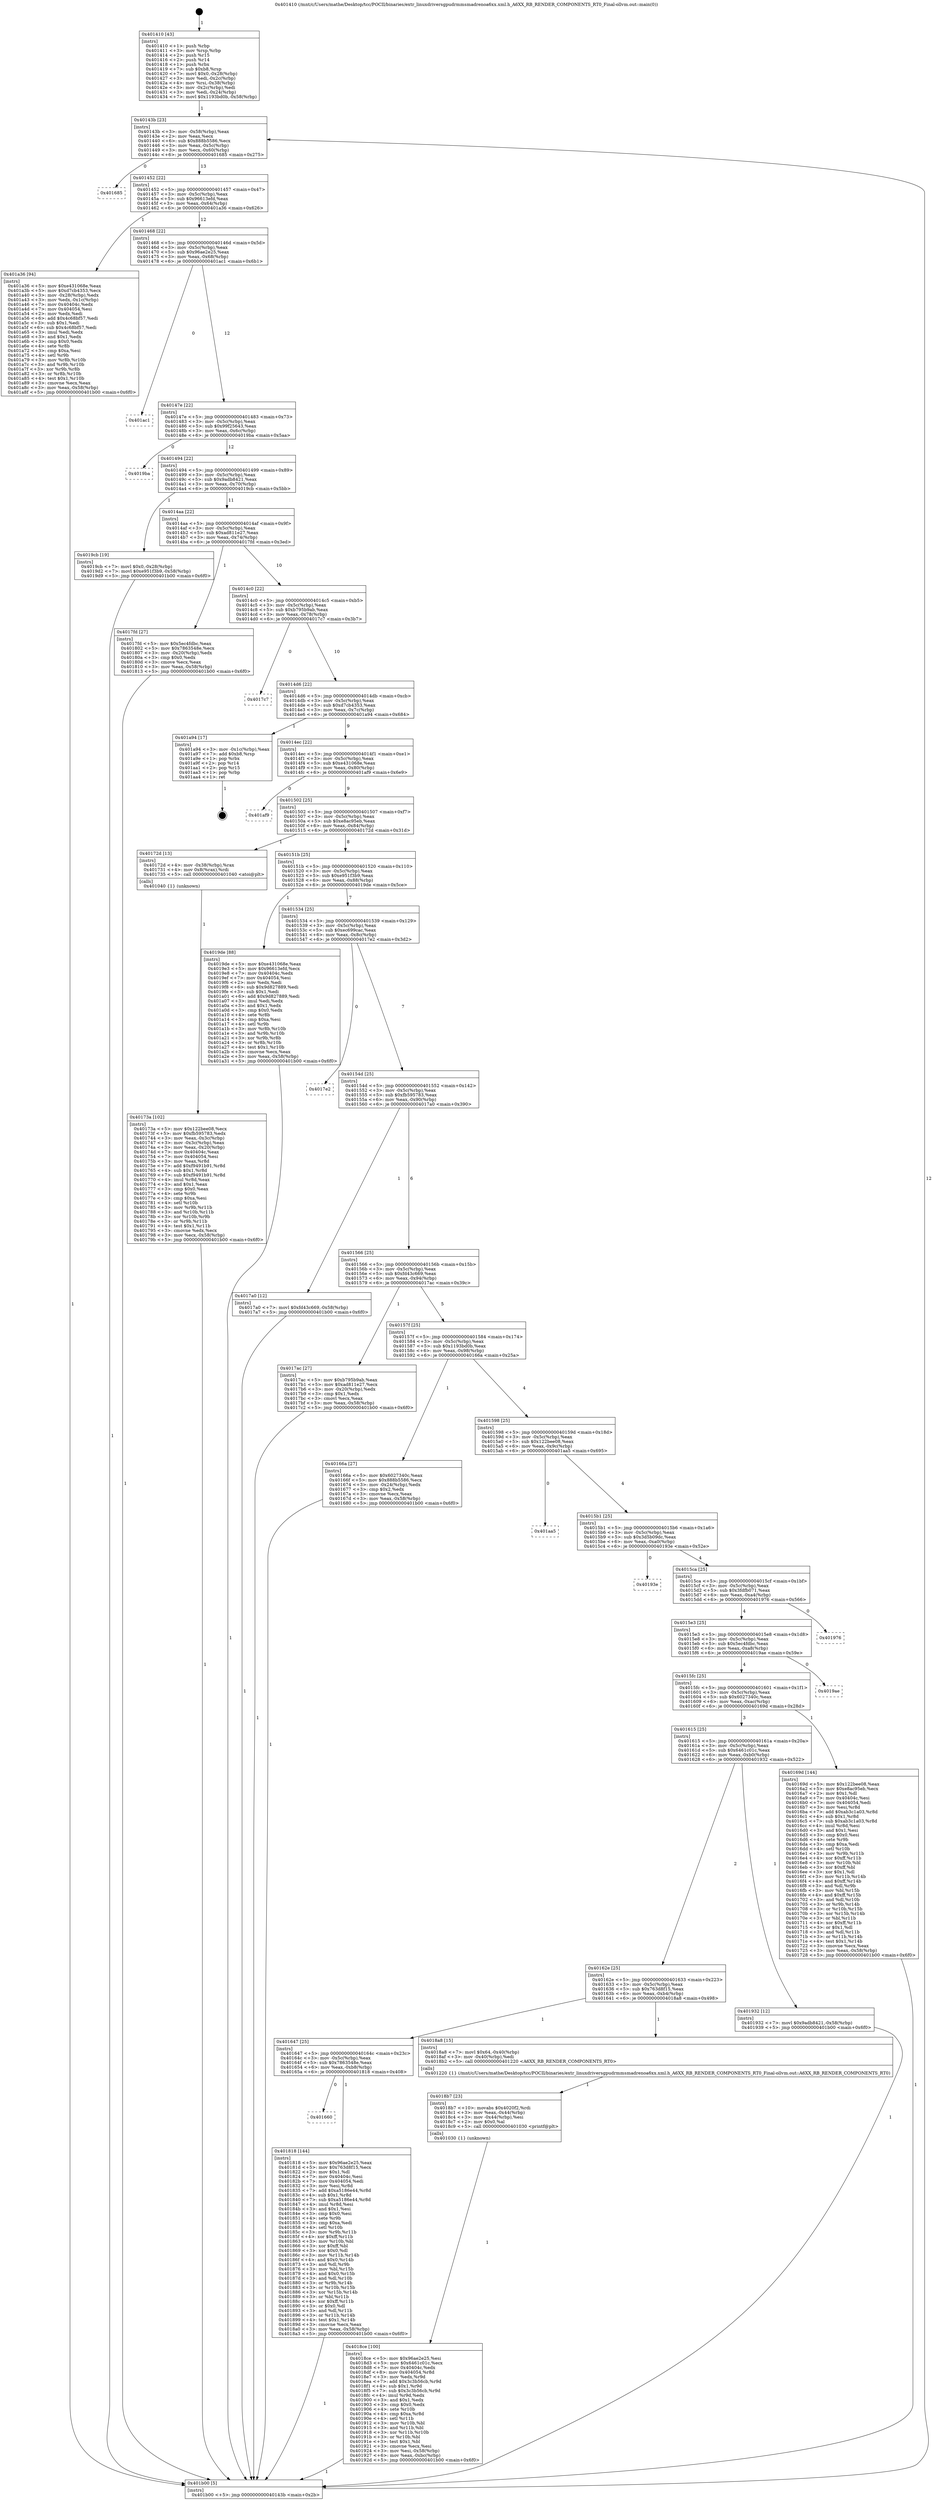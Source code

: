 digraph "0x401410" {
  label = "0x401410 (/mnt/c/Users/mathe/Desktop/tcc/POCII/binaries/extr_linuxdriversgpudrmmsmadrenoa6xx.xml.h_A6XX_RB_RENDER_COMPONENTS_RT0_Final-ollvm.out::main(0))"
  labelloc = "t"
  node[shape=record]

  Entry [label="",width=0.3,height=0.3,shape=circle,fillcolor=black,style=filled]
  "0x40143b" [label="{
     0x40143b [23]\l
     | [instrs]\l
     &nbsp;&nbsp;0x40143b \<+3\>: mov -0x58(%rbp),%eax\l
     &nbsp;&nbsp;0x40143e \<+2\>: mov %eax,%ecx\l
     &nbsp;&nbsp;0x401440 \<+6\>: sub $0x888b5586,%ecx\l
     &nbsp;&nbsp;0x401446 \<+3\>: mov %eax,-0x5c(%rbp)\l
     &nbsp;&nbsp;0x401449 \<+3\>: mov %ecx,-0x60(%rbp)\l
     &nbsp;&nbsp;0x40144c \<+6\>: je 0000000000401685 \<main+0x275\>\l
  }"]
  "0x401685" [label="{
     0x401685\l
  }", style=dashed]
  "0x401452" [label="{
     0x401452 [22]\l
     | [instrs]\l
     &nbsp;&nbsp;0x401452 \<+5\>: jmp 0000000000401457 \<main+0x47\>\l
     &nbsp;&nbsp;0x401457 \<+3\>: mov -0x5c(%rbp),%eax\l
     &nbsp;&nbsp;0x40145a \<+5\>: sub $0x96613efd,%eax\l
     &nbsp;&nbsp;0x40145f \<+3\>: mov %eax,-0x64(%rbp)\l
     &nbsp;&nbsp;0x401462 \<+6\>: je 0000000000401a36 \<main+0x626\>\l
  }"]
  Exit [label="",width=0.3,height=0.3,shape=circle,fillcolor=black,style=filled,peripheries=2]
  "0x401a36" [label="{
     0x401a36 [94]\l
     | [instrs]\l
     &nbsp;&nbsp;0x401a36 \<+5\>: mov $0xe431068e,%eax\l
     &nbsp;&nbsp;0x401a3b \<+5\>: mov $0xd7cb4353,%ecx\l
     &nbsp;&nbsp;0x401a40 \<+3\>: mov -0x28(%rbp),%edx\l
     &nbsp;&nbsp;0x401a43 \<+3\>: mov %edx,-0x1c(%rbp)\l
     &nbsp;&nbsp;0x401a46 \<+7\>: mov 0x40404c,%edx\l
     &nbsp;&nbsp;0x401a4d \<+7\>: mov 0x404054,%esi\l
     &nbsp;&nbsp;0x401a54 \<+2\>: mov %edx,%edi\l
     &nbsp;&nbsp;0x401a56 \<+6\>: add $0x4c68bf57,%edi\l
     &nbsp;&nbsp;0x401a5c \<+3\>: sub $0x1,%edi\l
     &nbsp;&nbsp;0x401a5f \<+6\>: sub $0x4c68bf57,%edi\l
     &nbsp;&nbsp;0x401a65 \<+3\>: imul %edi,%edx\l
     &nbsp;&nbsp;0x401a68 \<+3\>: and $0x1,%edx\l
     &nbsp;&nbsp;0x401a6b \<+3\>: cmp $0x0,%edx\l
     &nbsp;&nbsp;0x401a6e \<+4\>: sete %r8b\l
     &nbsp;&nbsp;0x401a72 \<+3\>: cmp $0xa,%esi\l
     &nbsp;&nbsp;0x401a75 \<+4\>: setl %r9b\l
     &nbsp;&nbsp;0x401a79 \<+3\>: mov %r8b,%r10b\l
     &nbsp;&nbsp;0x401a7c \<+3\>: and %r9b,%r10b\l
     &nbsp;&nbsp;0x401a7f \<+3\>: xor %r9b,%r8b\l
     &nbsp;&nbsp;0x401a82 \<+3\>: or %r8b,%r10b\l
     &nbsp;&nbsp;0x401a85 \<+4\>: test $0x1,%r10b\l
     &nbsp;&nbsp;0x401a89 \<+3\>: cmovne %ecx,%eax\l
     &nbsp;&nbsp;0x401a8c \<+3\>: mov %eax,-0x58(%rbp)\l
     &nbsp;&nbsp;0x401a8f \<+5\>: jmp 0000000000401b00 \<main+0x6f0\>\l
  }"]
  "0x401468" [label="{
     0x401468 [22]\l
     | [instrs]\l
     &nbsp;&nbsp;0x401468 \<+5\>: jmp 000000000040146d \<main+0x5d\>\l
     &nbsp;&nbsp;0x40146d \<+3\>: mov -0x5c(%rbp),%eax\l
     &nbsp;&nbsp;0x401470 \<+5\>: sub $0x96ae2e25,%eax\l
     &nbsp;&nbsp;0x401475 \<+3\>: mov %eax,-0x68(%rbp)\l
     &nbsp;&nbsp;0x401478 \<+6\>: je 0000000000401ac1 \<main+0x6b1\>\l
  }"]
  "0x4018ce" [label="{
     0x4018ce [100]\l
     | [instrs]\l
     &nbsp;&nbsp;0x4018ce \<+5\>: mov $0x96ae2e25,%esi\l
     &nbsp;&nbsp;0x4018d3 \<+5\>: mov $0x6461c01c,%ecx\l
     &nbsp;&nbsp;0x4018d8 \<+7\>: mov 0x40404c,%edx\l
     &nbsp;&nbsp;0x4018df \<+8\>: mov 0x404054,%r8d\l
     &nbsp;&nbsp;0x4018e7 \<+3\>: mov %edx,%r9d\l
     &nbsp;&nbsp;0x4018ea \<+7\>: add $0x3c3b56cb,%r9d\l
     &nbsp;&nbsp;0x4018f1 \<+4\>: sub $0x1,%r9d\l
     &nbsp;&nbsp;0x4018f5 \<+7\>: sub $0x3c3b56cb,%r9d\l
     &nbsp;&nbsp;0x4018fc \<+4\>: imul %r9d,%edx\l
     &nbsp;&nbsp;0x401900 \<+3\>: and $0x1,%edx\l
     &nbsp;&nbsp;0x401903 \<+3\>: cmp $0x0,%edx\l
     &nbsp;&nbsp;0x401906 \<+4\>: sete %r10b\l
     &nbsp;&nbsp;0x40190a \<+4\>: cmp $0xa,%r8d\l
     &nbsp;&nbsp;0x40190e \<+4\>: setl %r11b\l
     &nbsp;&nbsp;0x401912 \<+3\>: mov %r10b,%bl\l
     &nbsp;&nbsp;0x401915 \<+3\>: and %r11b,%bl\l
     &nbsp;&nbsp;0x401918 \<+3\>: xor %r11b,%r10b\l
     &nbsp;&nbsp;0x40191b \<+3\>: or %r10b,%bl\l
     &nbsp;&nbsp;0x40191e \<+3\>: test $0x1,%bl\l
     &nbsp;&nbsp;0x401921 \<+3\>: cmovne %ecx,%esi\l
     &nbsp;&nbsp;0x401924 \<+3\>: mov %esi,-0x58(%rbp)\l
     &nbsp;&nbsp;0x401927 \<+6\>: mov %eax,-0xbc(%rbp)\l
     &nbsp;&nbsp;0x40192d \<+5\>: jmp 0000000000401b00 \<main+0x6f0\>\l
  }"]
  "0x401ac1" [label="{
     0x401ac1\l
  }", style=dashed]
  "0x40147e" [label="{
     0x40147e [22]\l
     | [instrs]\l
     &nbsp;&nbsp;0x40147e \<+5\>: jmp 0000000000401483 \<main+0x73\>\l
     &nbsp;&nbsp;0x401483 \<+3\>: mov -0x5c(%rbp),%eax\l
     &nbsp;&nbsp;0x401486 \<+5\>: sub $0x99f25643,%eax\l
     &nbsp;&nbsp;0x40148b \<+3\>: mov %eax,-0x6c(%rbp)\l
     &nbsp;&nbsp;0x40148e \<+6\>: je 00000000004019ba \<main+0x5aa\>\l
  }"]
  "0x4018b7" [label="{
     0x4018b7 [23]\l
     | [instrs]\l
     &nbsp;&nbsp;0x4018b7 \<+10\>: movabs $0x4020f2,%rdi\l
     &nbsp;&nbsp;0x4018c1 \<+3\>: mov %eax,-0x44(%rbp)\l
     &nbsp;&nbsp;0x4018c4 \<+3\>: mov -0x44(%rbp),%esi\l
     &nbsp;&nbsp;0x4018c7 \<+2\>: mov $0x0,%al\l
     &nbsp;&nbsp;0x4018c9 \<+5\>: call 0000000000401030 \<printf@plt\>\l
     | [calls]\l
     &nbsp;&nbsp;0x401030 \{1\} (unknown)\l
  }"]
  "0x4019ba" [label="{
     0x4019ba\l
  }", style=dashed]
  "0x401494" [label="{
     0x401494 [22]\l
     | [instrs]\l
     &nbsp;&nbsp;0x401494 \<+5\>: jmp 0000000000401499 \<main+0x89\>\l
     &nbsp;&nbsp;0x401499 \<+3\>: mov -0x5c(%rbp),%eax\l
     &nbsp;&nbsp;0x40149c \<+5\>: sub $0x9adb8421,%eax\l
     &nbsp;&nbsp;0x4014a1 \<+3\>: mov %eax,-0x70(%rbp)\l
     &nbsp;&nbsp;0x4014a4 \<+6\>: je 00000000004019cb \<main+0x5bb\>\l
  }"]
  "0x401660" [label="{
     0x401660\l
  }", style=dashed]
  "0x4019cb" [label="{
     0x4019cb [19]\l
     | [instrs]\l
     &nbsp;&nbsp;0x4019cb \<+7\>: movl $0x0,-0x28(%rbp)\l
     &nbsp;&nbsp;0x4019d2 \<+7\>: movl $0xe951f3b9,-0x58(%rbp)\l
     &nbsp;&nbsp;0x4019d9 \<+5\>: jmp 0000000000401b00 \<main+0x6f0\>\l
  }"]
  "0x4014aa" [label="{
     0x4014aa [22]\l
     | [instrs]\l
     &nbsp;&nbsp;0x4014aa \<+5\>: jmp 00000000004014af \<main+0x9f\>\l
     &nbsp;&nbsp;0x4014af \<+3\>: mov -0x5c(%rbp),%eax\l
     &nbsp;&nbsp;0x4014b2 \<+5\>: sub $0xad811e27,%eax\l
     &nbsp;&nbsp;0x4014b7 \<+3\>: mov %eax,-0x74(%rbp)\l
     &nbsp;&nbsp;0x4014ba \<+6\>: je 00000000004017fd \<main+0x3ed\>\l
  }"]
  "0x401818" [label="{
     0x401818 [144]\l
     | [instrs]\l
     &nbsp;&nbsp;0x401818 \<+5\>: mov $0x96ae2e25,%eax\l
     &nbsp;&nbsp;0x40181d \<+5\>: mov $0x763d8f15,%ecx\l
     &nbsp;&nbsp;0x401822 \<+2\>: mov $0x1,%dl\l
     &nbsp;&nbsp;0x401824 \<+7\>: mov 0x40404c,%esi\l
     &nbsp;&nbsp;0x40182b \<+7\>: mov 0x404054,%edi\l
     &nbsp;&nbsp;0x401832 \<+3\>: mov %esi,%r8d\l
     &nbsp;&nbsp;0x401835 \<+7\>: add $0xa5186e44,%r8d\l
     &nbsp;&nbsp;0x40183c \<+4\>: sub $0x1,%r8d\l
     &nbsp;&nbsp;0x401840 \<+7\>: sub $0xa5186e44,%r8d\l
     &nbsp;&nbsp;0x401847 \<+4\>: imul %r8d,%esi\l
     &nbsp;&nbsp;0x40184b \<+3\>: and $0x1,%esi\l
     &nbsp;&nbsp;0x40184e \<+3\>: cmp $0x0,%esi\l
     &nbsp;&nbsp;0x401851 \<+4\>: sete %r9b\l
     &nbsp;&nbsp;0x401855 \<+3\>: cmp $0xa,%edi\l
     &nbsp;&nbsp;0x401858 \<+4\>: setl %r10b\l
     &nbsp;&nbsp;0x40185c \<+3\>: mov %r9b,%r11b\l
     &nbsp;&nbsp;0x40185f \<+4\>: xor $0xff,%r11b\l
     &nbsp;&nbsp;0x401863 \<+3\>: mov %r10b,%bl\l
     &nbsp;&nbsp;0x401866 \<+3\>: xor $0xff,%bl\l
     &nbsp;&nbsp;0x401869 \<+3\>: xor $0x0,%dl\l
     &nbsp;&nbsp;0x40186c \<+3\>: mov %r11b,%r14b\l
     &nbsp;&nbsp;0x40186f \<+4\>: and $0x0,%r14b\l
     &nbsp;&nbsp;0x401873 \<+3\>: and %dl,%r9b\l
     &nbsp;&nbsp;0x401876 \<+3\>: mov %bl,%r15b\l
     &nbsp;&nbsp;0x401879 \<+4\>: and $0x0,%r15b\l
     &nbsp;&nbsp;0x40187d \<+3\>: and %dl,%r10b\l
     &nbsp;&nbsp;0x401880 \<+3\>: or %r9b,%r14b\l
     &nbsp;&nbsp;0x401883 \<+3\>: or %r10b,%r15b\l
     &nbsp;&nbsp;0x401886 \<+3\>: xor %r15b,%r14b\l
     &nbsp;&nbsp;0x401889 \<+3\>: or %bl,%r11b\l
     &nbsp;&nbsp;0x40188c \<+4\>: xor $0xff,%r11b\l
     &nbsp;&nbsp;0x401890 \<+3\>: or $0x0,%dl\l
     &nbsp;&nbsp;0x401893 \<+3\>: and %dl,%r11b\l
     &nbsp;&nbsp;0x401896 \<+3\>: or %r11b,%r14b\l
     &nbsp;&nbsp;0x401899 \<+4\>: test $0x1,%r14b\l
     &nbsp;&nbsp;0x40189d \<+3\>: cmovne %ecx,%eax\l
     &nbsp;&nbsp;0x4018a0 \<+3\>: mov %eax,-0x58(%rbp)\l
     &nbsp;&nbsp;0x4018a3 \<+5\>: jmp 0000000000401b00 \<main+0x6f0\>\l
  }"]
  "0x4017fd" [label="{
     0x4017fd [27]\l
     | [instrs]\l
     &nbsp;&nbsp;0x4017fd \<+5\>: mov $0x5ec4fdbc,%eax\l
     &nbsp;&nbsp;0x401802 \<+5\>: mov $0x7863548e,%ecx\l
     &nbsp;&nbsp;0x401807 \<+3\>: mov -0x20(%rbp),%edx\l
     &nbsp;&nbsp;0x40180a \<+3\>: cmp $0x0,%edx\l
     &nbsp;&nbsp;0x40180d \<+3\>: cmove %ecx,%eax\l
     &nbsp;&nbsp;0x401810 \<+3\>: mov %eax,-0x58(%rbp)\l
     &nbsp;&nbsp;0x401813 \<+5\>: jmp 0000000000401b00 \<main+0x6f0\>\l
  }"]
  "0x4014c0" [label="{
     0x4014c0 [22]\l
     | [instrs]\l
     &nbsp;&nbsp;0x4014c0 \<+5\>: jmp 00000000004014c5 \<main+0xb5\>\l
     &nbsp;&nbsp;0x4014c5 \<+3\>: mov -0x5c(%rbp),%eax\l
     &nbsp;&nbsp;0x4014c8 \<+5\>: sub $0xb795b9ab,%eax\l
     &nbsp;&nbsp;0x4014cd \<+3\>: mov %eax,-0x78(%rbp)\l
     &nbsp;&nbsp;0x4014d0 \<+6\>: je 00000000004017c7 \<main+0x3b7\>\l
  }"]
  "0x401647" [label="{
     0x401647 [25]\l
     | [instrs]\l
     &nbsp;&nbsp;0x401647 \<+5\>: jmp 000000000040164c \<main+0x23c\>\l
     &nbsp;&nbsp;0x40164c \<+3\>: mov -0x5c(%rbp),%eax\l
     &nbsp;&nbsp;0x40164f \<+5\>: sub $0x7863548e,%eax\l
     &nbsp;&nbsp;0x401654 \<+6\>: mov %eax,-0xb8(%rbp)\l
     &nbsp;&nbsp;0x40165a \<+6\>: je 0000000000401818 \<main+0x408\>\l
  }"]
  "0x4017c7" [label="{
     0x4017c7\l
  }", style=dashed]
  "0x4014d6" [label="{
     0x4014d6 [22]\l
     | [instrs]\l
     &nbsp;&nbsp;0x4014d6 \<+5\>: jmp 00000000004014db \<main+0xcb\>\l
     &nbsp;&nbsp;0x4014db \<+3\>: mov -0x5c(%rbp),%eax\l
     &nbsp;&nbsp;0x4014de \<+5\>: sub $0xd7cb4353,%eax\l
     &nbsp;&nbsp;0x4014e3 \<+3\>: mov %eax,-0x7c(%rbp)\l
     &nbsp;&nbsp;0x4014e6 \<+6\>: je 0000000000401a94 \<main+0x684\>\l
  }"]
  "0x4018a8" [label="{
     0x4018a8 [15]\l
     | [instrs]\l
     &nbsp;&nbsp;0x4018a8 \<+7\>: movl $0x64,-0x40(%rbp)\l
     &nbsp;&nbsp;0x4018af \<+3\>: mov -0x40(%rbp),%edi\l
     &nbsp;&nbsp;0x4018b2 \<+5\>: call 0000000000401220 \<A6XX_RB_RENDER_COMPONENTS_RT0\>\l
     | [calls]\l
     &nbsp;&nbsp;0x401220 \{1\} (/mnt/c/Users/mathe/Desktop/tcc/POCII/binaries/extr_linuxdriversgpudrmmsmadrenoa6xx.xml.h_A6XX_RB_RENDER_COMPONENTS_RT0_Final-ollvm.out::A6XX_RB_RENDER_COMPONENTS_RT0)\l
  }"]
  "0x401a94" [label="{
     0x401a94 [17]\l
     | [instrs]\l
     &nbsp;&nbsp;0x401a94 \<+3\>: mov -0x1c(%rbp),%eax\l
     &nbsp;&nbsp;0x401a97 \<+7\>: add $0xb8,%rsp\l
     &nbsp;&nbsp;0x401a9e \<+1\>: pop %rbx\l
     &nbsp;&nbsp;0x401a9f \<+2\>: pop %r14\l
     &nbsp;&nbsp;0x401aa1 \<+2\>: pop %r15\l
     &nbsp;&nbsp;0x401aa3 \<+1\>: pop %rbp\l
     &nbsp;&nbsp;0x401aa4 \<+1\>: ret\l
  }"]
  "0x4014ec" [label="{
     0x4014ec [22]\l
     | [instrs]\l
     &nbsp;&nbsp;0x4014ec \<+5\>: jmp 00000000004014f1 \<main+0xe1\>\l
     &nbsp;&nbsp;0x4014f1 \<+3\>: mov -0x5c(%rbp),%eax\l
     &nbsp;&nbsp;0x4014f4 \<+5\>: sub $0xe431068e,%eax\l
     &nbsp;&nbsp;0x4014f9 \<+3\>: mov %eax,-0x80(%rbp)\l
     &nbsp;&nbsp;0x4014fc \<+6\>: je 0000000000401af9 \<main+0x6e9\>\l
  }"]
  "0x40162e" [label="{
     0x40162e [25]\l
     | [instrs]\l
     &nbsp;&nbsp;0x40162e \<+5\>: jmp 0000000000401633 \<main+0x223\>\l
     &nbsp;&nbsp;0x401633 \<+3\>: mov -0x5c(%rbp),%eax\l
     &nbsp;&nbsp;0x401636 \<+5\>: sub $0x763d8f15,%eax\l
     &nbsp;&nbsp;0x40163b \<+6\>: mov %eax,-0xb4(%rbp)\l
     &nbsp;&nbsp;0x401641 \<+6\>: je 00000000004018a8 \<main+0x498\>\l
  }"]
  "0x401af9" [label="{
     0x401af9\l
  }", style=dashed]
  "0x401502" [label="{
     0x401502 [25]\l
     | [instrs]\l
     &nbsp;&nbsp;0x401502 \<+5\>: jmp 0000000000401507 \<main+0xf7\>\l
     &nbsp;&nbsp;0x401507 \<+3\>: mov -0x5c(%rbp),%eax\l
     &nbsp;&nbsp;0x40150a \<+5\>: sub $0xe8ac95eb,%eax\l
     &nbsp;&nbsp;0x40150f \<+6\>: mov %eax,-0x84(%rbp)\l
     &nbsp;&nbsp;0x401515 \<+6\>: je 000000000040172d \<main+0x31d\>\l
  }"]
  "0x401932" [label="{
     0x401932 [12]\l
     | [instrs]\l
     &nbsp;&nbsp;0x401932 \<+7\>: movl $0x9adb8421,-0x58(%rbp)\l
     &nbsp;&nbsp;0x401939 \<+5\>: jmp 0000000000401b00 \<main+0x6f0\>\l
  }"]
  "0x40172d" [label="{
     0x40172d [13]\l
     | [instrs]\l
     &nbsp;&nbsp;0x40172d \<+4\>: mov -0x38(%rbp),%rax\l
     &nbsp;&nbsp;0x401731 \<+4\>: mov 0x8(%rax),%rdi\l
     &nbsp;&nbsp;0x401735 \<+5\>: call 0000000000401040 \<atoi@plt\>\l
     | [calls]\l
     &nbsp;&nbsp;0x401040 \{1\} (unknown)\l
  }"]
  "0x40151b" [label="{
     0x40151b [25]\l
     | [instrs]\l
     &nbsp;&nbsp;0x40151b \<+5\>: jmp 0000000000401520 \<main+0x110\>\l
     &nbsp;&nbsp;0x401520 \<+3\>: mov -0x5c(%rbp),%eax\l
     &nbsp;&nbsp;0x401523 \<+5\>: sub $0xe951f3b9,%eax\l
     &nbsp;&nbsp;0x401528 \<+6\>: mov %eax,-0x88(%rbp)\l
     &nbsp;&nbsp;0x40152e \<+6\>: je 00000000004019de \<main+0x5ce\>\l
  }"]
  "0x40173a" [label="{
     0x40173a [102]\l
     | [instrs]\l
     &nbsp;&nbsp;0x40173a \<+5\>: mov $0x122bee08,%ecx\l
     &nbsp;&nbsp;0x40173f \<+5\>: mov $0xfb595783,%edx\l
     &nbsp;&nbsp;0x401744 \<+3\>: mov %eax,-0x3c(%rbp)\l
     &nbsp;&nbsp;0x401747 \<+3\>: mov -0x3c(%rbp),%eax\l
     &nbsp;&nbsp;0x40174a \<+3\>: mov %eax,-0x20(%rbp)\l
     &nbsp;&nbsp;0x40174d \<+7\>: mov 0x40404c,%eax\l
     &nbsp;&nbsp;0x401754 \<+7\>: mov 0x404054,%esi\l
     &nbsp;&nbsp;0x40175b \<+3\>: mov %eax,%r8d\l
     &nbsp;&nbsp;0x40175e \<+7\>: add $0xf9491b91,%r8d\l
     &nbsp;&nbsp;0x401765 \<+4\>: sub $0x1,%r8d\l
     &nbsp;&nbsp;0x401769 \<+7\>: sub $0xf9491b91,%r8d\l
     &nbsp;&nbsp;0x401770 \<+4\>: imul %r8d,%eax\l
     &nbsp;&nbsp;0x401774 \<+3\>: and $0x1,%eax\l
     &nbsp;&nbsp;0x401777 \<+3\>: cmp $0x0,%eax\l
     &nbsp;&nbsp;0x40177a \<+4\>: sete %r9b\l
     &nbsp;&nbsp;0x40177e \<+3\>: cmp $0xa,%esi\l
     &nbsp;&nbsp;0x401781 \<+4\>: setl %r10b\l
     &nbsp;&nbsp;0x401785 \<+3\>: mov %r9b,%r11b\l
     &nbsp;&nbsp;0x401788 \<+3\>: and %r10b,%r11b\l
     &nbsp;&nbsp;0x40178b \<+3\>: xor %r10b,%r9b\l
     &nbsp;&nbsp;0x40178e \<+3\>: or %r9b,%r11b\l
     &nbsp;&nbsp;0x401791 \<+4\>: test $0x1,%r11b\l
     &nbsp;&nbsp;0x401795 \<+3\>: cmovne %edx,%ecx\l
     &nbsp;&nbsp;0x401798 \<+3\>: mov %ecx,-0x58(%rbp)\l
     &nbsp;&nbsp;0x40179b \<+5\>: jmp 0000000000401b00 \<main+0x6f0\>\l
  }"]
  "0x4019de" [label="{
     0x4019de [88]\l
     | [instrs]\l
     &nbsp;&nbsp;0x4019de \<+5\>: mov $0xe431068e,%eax\l
     &nbsp;&nbsp;0x4019e3 \<+5\>: mov $0x96613efd,%ecx\l
     &nbsp;&nbsp;0x4019e8 \<+7\>: mov 0x40404c,%edx\l
     &nbsp;&nbsp;0x4019ef \<+7\>: mov 0x404054,%esi\l
     &nbsp;&nbsp;0x4019f6 \<+2\>: mov %edx,%edi\l
     &nbsp;&nbsp;0x4019f8 \<+6\>: sub $0x9d827889,%edi\l
     &nbsp;&nbsp;0x4019fe \<+3\>: sub $0x1,%edi\l
     &nbsp;&nbsp;0x401a01 \<+6\>: add $0x9d827889,%edi\l
     &nbsp;&nbsp;0x401a07 \<+3\>: imul %edi,%edx\l
     &nbsp;&nbsp;0x401a0a \<+3\>: and $0x1,%edx\l
     &nbsp;&nbsp;0x401a0d \<+3\>: cmp $0x0,%edx\l
     &nbsp;&nbsp;0x401a10 \<+4\>: sete %r8b\l
     &nbsp;&nbsp;0x401a14 \<+3\>: cmp $0xa,%esi\l
     &nbsp;&nbsp;0x401a17 \<+4\>: setl %r9b\l
     &nbsp;&nbsp;0x401a1b \<+3\>: mov %r8b,%r10b\l
     &nbsp;&nbsp;0x401a1e \<+3\>: and %r9b,%r10b\l
     &nbsp;&nbsp;0x401a21 \<+3\>: xor %r9b,%r8b\l
     &nbsp;&nbsp;0x401a24 \<+3\>: or %r8b,%r10b\l
     &nbsp;&nbsp;0x401a27 \<+4\>: test $0x1,%r10b\l
     &nbsp;&nbsp;0x401a2b \<+3\>: cmovne %ecx,%eax\l
     &nbsp;&nbsp;0x401a2e \<+3\>: mov %eax,-0x58(%rbp)\l
     &nbsp;&nbsp;0x401a31 \<+5\>: jmp 0000000000401b00 \<main+0x6f0\>\l
  }"]
  "0x401534" [label="{
     0x401534 [25]\l
     | [instrs]\l
     &nbsp;&nbsp;0x401534 \<+5\>: jmp 0000000000401539 \<main+0x129\>\l
     &nbsp;&nbsp;0x401539 \<+3\>: mov -0x5c(%rbp),%eax\l
     &nbsp;&nbsp;0x40153c \<+5\>: sub $0xec699cac,%eax\l
     &nbsp;&nbsp;0x401541 \<+6\>: mov %eax,-0x8c(%rbp)\l
     &nbsp;&nbsp;0x401547 \<+6\>: je 00000000004017e2 \<main+0x3d2\>\l
  }"]
  "0x401615" [label="{
     0x401615 [25]\l
     | [instrs]\l
     &nbsp;&nbsp;0x401615 \<+5\>: jmp 000000000040161a \<main+0x20a\>\l
     &nbsp;&nbsp;0x40161a \<+3\>: mov -0x5c(%rbp),%eax\l
     &nbsp;&nbsp;0x40161d \<+5\>: sub $0x6461c01c,%eax\l
     &nbsp;&nbsp;0x401622 \<+6\>: mov %eax,-0xb0(%rbp)\l
     &nbsp;&nbsp;0x401628 \<+6\>: je 0000000000401932 \<main+0x522\>\l
  }"]
  "0x4017e2" [label="{
     0x4017e2\l
  }", style=dashed]
  "0x40154d" [label="{
     0x40154d [25]\l
     | [instrs]\l
     &nbsp;&nbsp;0x40154d \<+5\>: jmp 0000000000401552 \<main+0x142\>\l
     &nbsp;&nbsp;0x401552 \<+3\>: mov -0x5c(%rbp),%eax\l
     &nbsp;&nbsp;0x401555 \<+5\>: sub $0xfb595783,%eax\l
     &nbsp;&nbsp;0x40155a \<+6\>: mov %eax,-0x90(%rbp)\l
     &nbsp;&nbsp;0x401560 \<+6\>: je 00000000004017a0 \<main+0x390\>\l
  }"]
  "0x40169d" [label="{
     0x40169d [144]\l
     | [instrs]\l
     &nbsp;&nbsp;0x40169d \<+5\>: mov $0x122bee08,%eax\l
     &nbsp;&nbsp;0x4016a2 \<+5\>: mov $0xe8ac95eb,%ecx\l
     &nbsp;&nbsp;0x4016a7 \<+2\>: mov $0x1,%dl\l
     &nbsp;&nbsp;0x4016a9 \<+7\>: mov 0x40404c,%esi\l
     &nbsp;&nbsp;0x4016b0 \<+7\>: mov 0x404054,%edi\l
     &nbsp;&nbsp;0x4016b7 \<+3\>: mov %esi,%r8d\l
     &nbsp;&nbsp;0x4016ba \<+7\>: add $0xab3c1a03,%r8d\l
     &nbsp;&nbsp;0x4016c1 \<+4\>: sub $0x1,%r8d\l
     &nbsp;&nbsp;0x4016c5 \<+7\>: sub $0xab3c1a03,%r8d\l
     &nbsp;&nbsp;0x4016cc \<+4\>: imul %r8d,%esi\l
     &nbsp;&nbsp;0x4016d0 \<+3\>: and $0x1,%esi\l
     &nbsp;&nbsp;0x4016d3 \<+3\>: cmp $0x0,%esi\l
     &nbsp;&nbsp;0x4016d6 \<+4\>: sete %r9b\l
     &nbsp;&nbsp;0x4016da \<+3\>: cmp $0xa,%edi\l
     &nbsp;&nbsp;0x4016dd \<+4\>: setl %r10b\l
     &nbsp;&nbsp;0x4016e1 \<+3\>: mov %r9b,%r11b\l
     &nbsp;&nbsp;0x4016e4 \<+4\>: xor $0xff,%r11b\l
     &nbsp;&nbsp;0x4016e8 \<+3\>: mov %r10b,%bl\l
     &nbsp;&nbsp;0x4016eb \<+3\>: xor $0xff,%bl\l
     &nbsp;&nbsp;0x4016ee \<+3\>: xor $0x1,%dl\l
     &nbsp;&nbsp;0x4016f1 \<+3\>: mov %r11b,%r14b\l
     &nbsp;&nbsp;0x4016f4 \<+4\>: and $0xff,%r14b\l
     &nbsp;&nbsp;0x4016f8 \<+3\>: and %dl,%r9b\l
     &nbsp;&nbsp;0x4016fb \<+3\>: mov %bl,%r15b\l
     &nbsp;&nbsp;0x4016fe \<+4\>: and $0xff,%r15b\l
     &nbsp;&nbsp;0x401702 \<+3\>: and %dl,%r10b\l
     &nbsp;&nbsp;0x401705 \<+3\>: or %r9b,%r14b\l
     &nbsp;&nbsp;0x401708 \<+3\>: or %r10b,%r15b\l
     &nbsp;&nbsp;0x40170b \<+3\>: xor %r15b,%r14b\l
     &nbsp;&nbsp;0x40170e \<+3\>: or %bl,%r11b\l
     &nbsp;&nbsp;0x401711 \<+4\>: xor $0xff,%r11b\l
     &nbsp;&nbsp;0x401715 \<+3\>: or $0x1,%dl\l
     &nbsp;&nbsp;0x401718 \<+3\>: and %dl,%r11b\l
     &nbsp;&nbsp;0x40171b \<+3\>: or %r11b,%r14b\l
     &nbsp;&nbsp;0x40171e \<+4\>: test $0x1,%r14b\l
     &nbsp;&nbsp;0x401722 \<+3\>: cmovne %ecx,%eax\l
     &nbsp;&nbsp;0x401725 \<+3\>: mov %eax,-0x58(%rbp)\l
     &nbsp;&nbsp;0x401728 \<+5\>: jmp 0000000000401b00 \<main+0x6f0\>\l
  }"]
  "0x4017a0" [label="{
     0x4017a0 [12]\l
     | [instrs]\l
     &nbsp;&nbsp;0x4017a0 \<+7\>: movl $0xfd43c669,-0x58(%rbp)\l
     &nbsp;&nbsp;0x4017a7 \<+5\>: jmp 0000000000401b00 \<main+0x6f0\>\l
  }"]
  "0x401566" [label="{
     0x401566 [25]\l
     | [instrs]\l
     &nbsp;&nbsp;0x401566 \<+5\>: jmp 000000000040156b \<main+0x15b\>\l
     &nbsp;&nbsp;0x40156b \<+3\>: mov -0x5c(%rbp),%eax\l
     &nbsp;&nbsp;0x40156e \<+5\>: sub $0xfd43c669,%eax\l
     &nbsp;&nbsp;0x401573 \<+6\>: mov %eax,-0x94(%rbp)\l
     &nbsp;&nbsp;0x401579 \<+6\>: je 00000000004017ac \<main+0x39c\>\l
  }"]
  "0x4015fc" [label="{
     0x4015fc [25]\l
     | [instrs]\l
     &nbsp;&nbsp;0x4015fc \<+5\>: jmp 0000000000401601 \<main+0x1f1\>\l
     &nbsp;&nbsp;0x401601 \<+3\>: mov -0x5c(%rbp),%eax\l
     &nbsp;&nbsp;0x401604 \<+5\>: sub $0x6027340c,%eax\l
     &nbsp;&nbsp;0x401609 \<+6\>: mov %eax,-0xac(%rbp)\l
     &nbsp;&nbsp;0x40160f \<+6\>: je 000000000040169d \<main+0x28d\>\l
  }"]
  "0x4017ac" [label="{
     0x4017ac [27]\l
     | [instrs]\l
     &nbsp;&nbsp;0x4017ac \<+5\>: mov $0xb795b9ab,%eax\l
     &nbsp;&nbsp;0x4017b1 \<+5\>: mov $0xad811e27,%ecx\l
     &nbsp;&nbsp;0x4017b6 \<+3\>: mov -0x20(%rbp),%edx\l
     &nbsp;&nbsp;0x4017b9 \<+3\>: cmp $0x1,%edx\l
     &nbsp;&nbsp;0x4017bc \<+3\>: cmovl %ecx,%eax\l
     &nbsp;&nbsp;0x4017bf \<+3\>: mov %eax,-0x58(%rbp)\l
     &nbsp;&nbsp;0x4017c2 \<+5\>: jmp 0000000000401b00 \<main+0x6f0\>\l
  }"]
  "0x40157f" [label="{
     0x40157f [25]\l
     | [instrs]\l
     &nbsp;&nbsp;0x40157f \<+5\>: jmp 0000000000401584 \<main+0x174\>\l
     &nbsp;&nbsp;0x401584 \<+3\>: mov -0x5c(%rbp),%eax\l
     &nbsp;&nbsp;0x401587 \<+5\>: sub $0x1193bd0b,%eax\l
     &nbsp;&nbsp;0x40158c \<+6\>: mov %eax,-0x98(%rbp)\l
     &nbsp;&nbsp;0x401592 \<+6\>: je 000000000040166a \<main+0x25a\>\l
  }"]
  "0x4019ae" [label="{
     0x4019ae\l
  }", style=dashed]
  "0x40166a" [label="{
     0x40166a [27]\l
     | [instrs]\l
     &nbsp;&nbsp;0x40166a \<+5\>: mov $0x6027340c,%eax\l
     &nbsp;&nbsp;0x40166f \<+5\>: mov $0x888b5586,%ecx\l
     &nbsp;&nbsp;0x401674 \<+3\>: mov -0x24(%rbp),%edx\l
     &nbsp;&nbsp;0x401677 \<+3\>: cmp $0x2,%edx\l
     &nbsp;&nbsp;0x40167a \<+3\>: cmovne %ecx,%eax\l
     &nbsp;&nbsp;0x40167d \<+3\>: mov %eax,-0x58(%rbp)\l
     &nbsp;&nbsp;0x401680 \<+5\>: jmp 0000000000401b00 \<main+0x6f0\>\l
  }"]
  "0x401598" [label="{
     0x401598 [25]\l
     | [instrs]\l
     &nbsp;&nbsp;0x401598 \<+5\>: jmp 000000000040159d \<main+0x18d\>\l
     &nbsp;&nbsp;0x40159d \<+3\>: mov -0x5c(%rbp),%eax\l
     &nbsp;&nbsp;0x4015a0 \<+5\>: sub $0x122bee08,%eax\l
     &nbsp;&nbsp;0x4015a5 \<+6\>: mov %eax,-0x9c(%rbp)\l
     &nbsp;&nbsp;0x4015ab \<+6\>: je 0000000000401aa5 \<main+0x695\>\l
  }"]
  "0x401b00" [label="{
     0x401b00 [5]\l
     | [instrs]\l
     &nbsp;&nbsp;0x401b00 \<+5\>: jmp 000000000040143b \<main+0x2b\>\l
  }"]
  "0x401410" [label="{
     0x401410 [43]\l
     | [instrs]\l
     &nbsp;&nbsp;0x401410 \<+1\>: push %rbp\l
     &nbsp;&nbsp;0x401411 \<+3\>: mov %rsp,%rbp\l
     &nbsp;&nbsp;0x401414 \<+2\>: push %r15\l
     &nbsp;&nbsp;0x401416 \<+2\>: push %r14\l
     &nbsp;&nbsp;0x401418 \<+1\>: push %rbx\l
     &nbsp;&nbsp;0x401419 \<+7\>: sub $0xb8,%rsp\l
     &nbsp;&nbsp;0x401420 \<+7\>: movl $0x0,-0x28(%rbp)\l
     &nbsp;&nbsp;0x401427 \<+3\>: mov %edi,-0x2c(%rbp)\l
     &nbsp;&nbsp;0x40142a \<+4\>: mov %rsi,-0x38(%rbp)\l
     &nbsp;&nbsp;0x40142e \<+3\>: mov -0x2c(%rbp),%edi\l
     &nbsp;&nbsp;0x401431 \<+3\>: mov %edi,-0x24(%rbp)\l
     &nbsp;&nbsp;0x401434 \<+7\>: movl $0x1193bd0b,-0x58(%rbp)\l
  }"]
  "0x4015e3" [label="{
     0x4015e3 [25]\l
     | [instrs]\l
     &nbsp;&nbsp;0x4015e3 \<+5\>: jmp 00000000004015e8 \<main+0x1d8\>\l
     &nbsp;&nbsp;0x4015e8 \<+3\>: mov -0x5c(%rbp),%eax\l
     &nbsp;&nbsp;0x4015eb \<+5\>: sub $0x5ec4fdbc,%eax\l
     &nbsp;&nbsp;0x4015f0 \<+6\>: mov %eax,-0xa8(%rbp)\l
     &nbsp;&nbsp;0x4015f6 \<+6\>: je 00000000004019ae \<main+0x59e\>\l
  }"]
  "0x401aa5" [label="{
     0x401aa5\l
  }", style=dashed]
  "0x4015b1" [label="{
     0x4015b1 [25]\l
     | [instrs]\l
     &nbsp;&nbsp;0x4015b1 \<+5\>: jmp 00000000004015b6 \<main+0x1a6\>\l
     &nbsp;&nbsp;0x4015b6 \<+3\>: mov -0x5c(%rbp),%eax\l
     &nbsp;&nbsp;0x4015b9 \<+5\>: sub $0x3d5b09dc,%eax\l
     &nbsp;&nbsp;0x4015be \<+6\>: mov %eax,-0xa0(%rbp)\l
     &nbsp;&nbsp;0x4015c4 \<+6\>: je 000000000040193e \<main+0x52e\>\l
  }"]
  "0x401976" [label="{
     0x401976\l
  }", style=dashed]
  "0x40193e" [label="{
     0x40193e\l
  }", style=dashed]
  "0x4015ca" [label="{
     0x4015ca [25]\l
     | [instrs]\l
     &nbsp;&nbsp;0x4015ca \<+5\>: jmp 00000000004015cf \<main+0x1bf\>\l
     &nbsp;&nbsp;0x4015cf \<+3\>: mov -0x5c(%rbp),%eax\l
     &nbsp;&nbsp;0x4015d2 \<+5\>: sub $0x3fdfb071,%eax\l
     &nbsp;&nbsp;0x4015d7 \<+6\>: mov %eax,-0xa4(%rbp)\l
     &nbsp;&nbsp;0x4015dd \<+6\>: je 0000000000401976 \<main+0x566\>\l
  }"]
  Entry -> "0x401410" [label=" 1"]
  "0x40143b" -> "0x401685" [label=" 0"]
  "0x40143b" -> "0x401452" [label=" 13"]
  "0x401a94" -> Exit [label=" 1"]
  "0x401452" -> "0x401a36" [label=" 1"]
  "0x401452" -> "0x401468" [label=" 12"]
  "0x401a36" -> "0x401b00" [label=" 1"]
  "0x401468" -> "0x401ac1" [label=" 0"]
  "0x401468" -> "0x40147e" [label=" 12"]
  "0x4019de" -> "0x401b00" [label=" 1"]
  "0x40147e" -> "0x4019ba" [label=" 0"]
  "0x40147e" -> "0x401494" [label=" 12"]
  "0x4019cb" -> "0x401b00" [label=" 1"]
  "0x401494" -> "0x4019cb" [label=" 1"]
  "0x401494" -> "0x4014aa" [label=" 11"]
  "0x401932" -> "0x401b00" [label=" 1"]
  "0x4014aa" -> "0x4017fd" [label=" 1"]
  "0x4014aa" -> "0x4014c0" [label=" 10"]
  "0x4018ce" -> "0x401b00" [label=" 1"]
  "0x4014c0" -> "0x4017c7" [label=" 0"]
  "0x4014c0" -> "0x4014d6" [label=" 10"]
  "0x4018a8" -> "0x4018b7" [label=" 1"]
  "0x4014d6" -> "0x401a94" [label=" 1"]
  "0x4014d6" -> "0x4014ec" [label=" 9"]
  "0x401818" -> "0x401b00" [label=" 1"]
  "0x4014ec" -> "0x401af9" [label=" 0"]
  "0x4014ec" -> "0x401502" [label=" 9"]
  "0x401647" -> "0x401818" [label=" 1"]
  "0x401502" -> "0x40172d" [label=" 1"]
  "0x401502" -> "0x40151b" [label=" 8"]
  "0x4018b7" -> "0x4018ce" [label=" 1"]
  "0x40151b" -> "0x4019de" [label=" 1"]
  "0x40151b" -> "0x401534" [label=" 7"]
  "0x40162e" -> "0x4018a8" [label=" 1"]
  "0x401534" -> "0x4017e2" [label=" 0"]
  "0x401534" -> "0x40154d" [label=" 7"]
  "0x401647" -> "0x401660" [label=" 0"]
  "0x40154d" -> "0x4017a0" [label=" 1"]
  "0x40154d" -> "0x401566" [label=" 6"]
  "0x401615" -> "0x40162e" [label=" 2"]
  "0x401566" -> "0x4017ac" [label=" 1"]
  "0x401566" -> "0x40157f" [label=" 5"]
  "0x40162e" -> "0x401647" [label=" 1"]
  "0x40157f" -> "0x40166a" [label=" 1"]
  "0x40157f" -> "0x401598" [label=" 4"]
  "0x40166a" -> "0x401b00" [label=" 1"]
  "0x401410" -> "0x40143b" [label=" 1"]
  "0x401b00" -> "0x40143b" [label=" 12"]
  "0x4017fd" -> "0x401b00" [label=" 1"]
  "0x401598" -> "0x401aa5" [label=" 0"]
  "0x401598" -> "0x4015b1" [label=" 4"]
  "0x4017a0" -> "0x401b00" [label=" 1"]
  "0x4015b1" -> "0x40193e" [label=" 0"]
  "0x4015b1" -> "0x4015ca" [label=" 4"]
  "0x40173a" -> "0x401b00" [label=" 1"]
  "0x4015ca" -> "0x401976" [label=" 0"]
  "0x4015ca" -> "0x4015e3" [label=" 4"]
  "0x4017ac" -> "0x401b00" [label=" 1"]
  "0x4015e3" -> "0x4019ae" [label=" 0"]
  "0x4015e3" -> "0x4015fc" [label=" 4"]
  "0x401615" -> "0x401932" [label=" 1"]
  "0x4015fc" -> "0x40169d" [label=" 1"]
  "0x4015fc" -> "0x401615" [label=" 3"]
  "0x40169d" -> "0x401b00" [label=" 1"]
  "0x40172d" -> "0x40173a" [label=" 1"]
}

